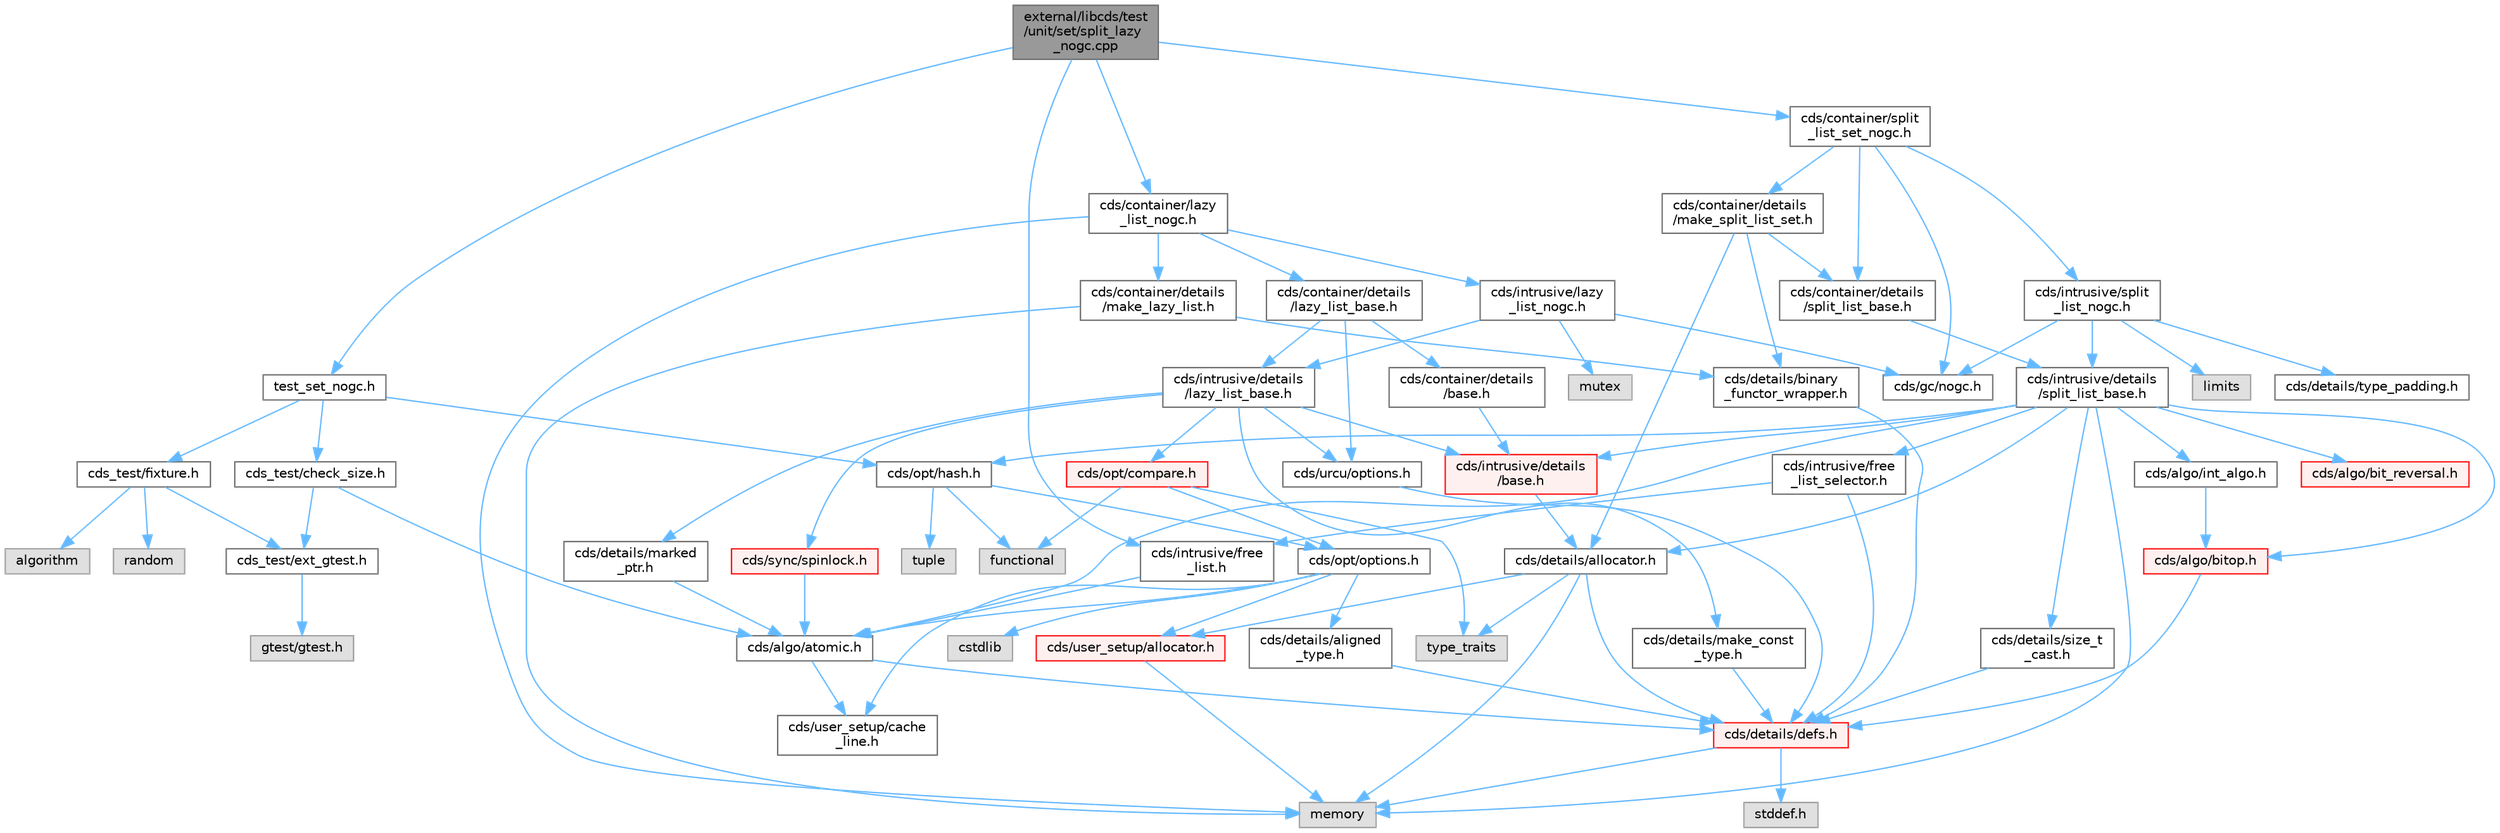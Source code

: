 digraph "external/libcds/test/unit/set/split_lazy_nogc.cpp"
{
 // LATEX_PDF_SIZE
  bgcolor="transparent";
  edge [fontname=Helvetica,fontsize=10,labelfontname=Helvetica,labelfontsize=10];
  node [fontname=Helvetica,fontsize=10,shape=box,height=0.2,width=0.4];
  Node1 [id="Node000001",label="external/libcds/test\l/unit/set/split_lazy\l_nogc.cpp",height=0.2,width=0.4,color="gray40", fillcolor="grey60", style="filled", fontcolor="black",tooltip=" "];
  Node1 -> Node2 [id="edge1_Node000001_Node000002",color="steelblue1",style="solid",tooltip=" "];
  Node2 [id="Node000002",label="test_set_nogc.h",height=0.2,width=0.4,color="grey40", fillcolor="white", style="filled",URL="$test__set__nogc_8h.html",tooltip=" "];
  Node2 -> Node3 [id="edge2_Node000002_Node000003",color="steelblue1",style="solid",tooltip=" "];
  Node3 [id="Node000003",label="cds_test/check_size.h",height=0.2,width=0.4,color="grey40", fillcolor="white", style="filled",URL="$check__size_8h.html",tooltip=" "];
  Node3 -> Node4 [id="edge3_Node000003_Node000004",color="steelblue1",style="solid",tooltip=" "];
  Node4 [id="Node000004",label="cds_test/ext_gtest.h",height=0.2,width=0.4,color="grey40", fillcolor="white", style="filled",URL="$ext__gtest_8h.html",tooltip=" "];
  Node4 -> Node5 [id="edge4_Node000004_Node000005",color="steelblue1",style="solid",tooltip=" "];
  Node5 [id="Node000005",label="gtest/gtest.h",height=0.2,width=0.4,color="grey60", fillcolor="#E0E0E0", style="filled",tooltip=" "];
  Node3 -> Node6 [id="edge5_Node000003_Node000006",color="steelblue1",style="solid",tooltip=" "];
  Node6 [id="Node000006",label="cds/algo/atomic.h",height=0.2,width=0.4,color="grey40", fillcolor="white", style="filled",URL="$external_2libcds_2cds_2algo_2atomic_8h.html",tooltip=" "];
  Node6 -> Node7 [id="edge6_Node000006_Node000007",color="steelblue1",style="solid",tooltip=" "];
  Node7 [id="Node000007",label="cds/details/defs.h",height=0.2,width=0.4,color="red", fillcolor="#FFF0F0", style="filled",URL="$details_2defs_8h.html",tooltip=" "];
  Node7 -> Node8 [id="edge7_Node000007_Node000008",color="steelblue1",style="solid",tooltip=" "];
  Node8 [id="Node000008",label="stddef.h",height=0.2,width=0.4,color="grey60", fillcolor="#E0E0E0", style="filled",tooltip=" "];
  Node7 -> Node15 [id="edge8_Node000007_Node000015",color="steelblue1",style="solid",tooltip=" "];
  Node15 [id="Node000015",label="memory",height=0.2,width=0.4,color="grey60", fillcolor="#E0E0E0", style="filled",tooltip=" "];
  Node6 -> Node20 [id="edge9_Node000006_Node000020",color="steelblue1",style="solid",tooltip=" "];
  Node20 [id="Node000020",label="cds/user_setup/cache\l_line.h",height=0.2,width=0.4,color="grey40", fillcolor="white", style="filled",URL="$cache__line_8h.html",tooltip="Cache-line size definition"];
  Node2 -> Node21 [id="edge10_Node000002_Node000021",color="steelblue1",style="solid",tooltip=" "];
  Node21 [id="Node000021",label="cds_test/fixture.h",height=0.2,width=0.4,color="grey40", fillcolor="white", style="filled",URL="$fixture_8h.html",tooltip=" "];
  Node21 -> Node4 [id="edge11_Node000021_Node000004",color="steelblue1",style="solid",tooltip=" "];
  Node21 -> Node22 [id="edge12_Node000021_Node000022",color="steelblue1",style="solid",tooltip=" "];
  Node22 [id="Node000022",label="algorithm",height=0.2,width=0.4,color="grey60", fillcolor="#E0E0E0", style="filled",tooltip=" "];
  Node21 -> Node23 [id="edge13_Node000021_Node000023",color="steelblue1",style="solid",tooltip=" "];
  Node23 [id="Node000023",label="random",height=0.2,width=0.4,color="grey60", fillcolor="#E0E0E0", style="filled",tooltip=" "];
  Node2 -> Node24 [id="edge14_Node000002_Node000024",color="steelblue1",style="solid",tooltip=" "];
  Node24 [id="Node000024",label="cds/opt/hash.h",height=0.2,width=0.4,color="grey40", fillcolor="white", style="filled",URL="$external_2libcds_2cds_2opt_2hash_8h.html",tooltip=" "];
  Node24 -> Node25 [id="edge15_Node000024_Node000025",color="steelblue1",style="solid",tooltip=" "];
  Node25 [id="Node000025",label="tuple",height=0.2,width=0.4,color="grey60", fillcolor="#E0E0E0", style="filled",tooltip=" "];
  Node24 -> Node26 [id="edge16_Node000024_Node000026",color="steelblue1",style="solid",tooltip=" "];
  Node26 [id="Node000026",label="functional",height=0.2,width=0.4,color="grey60", fillcolor="#E0E0E0", style="filled",tooltip=" "];
  Node24 -> Node27 [id="edge17_Node000024_Node000027",color="steelblue1",style="solid",tooltip=" "];
  Node27 [id="Node000027",label="cds/opt/options.h",height=0.2,width=0.4,color="grey40", fillcolor="white", style="filled",URL="$opt_2options_8h.html",tooltip=" "];
  Node27 -> Node28 [id="edge18_Node000027_Node000028",color="steelblue1",style="solid",tooltip=" "];
  Node28 [id="Node000028",label="cstdlib",height=0.2,width=0.4,color="grey60", fillcolor="#E0E0E0", style="filled",tooltip=" "];
  Node27 -> Node29 [id="edge19_Node000027_Node000029",color="steelblue1",style="solid",tooltip=" "];
  Node29 [id="Node000029",label="cds/details/aligned\l_type.h",height=0.2,width=0.4,color="grey40", fillcolor="white", style="filled",URL="$aligned__type_8h.html",tooltip=" "];
  Node29 -> Node7 [id="edge20_Node000029_Node000007",color="steelblue1",style="solid",tooltip=" "];
  Node27 -> Node30 [id="edge21_Node000027_Node000030",color="steelblue1",style="solid",tooltip=" "];
  Node30 [id="Node000030",label="cds/user_setup/allocator.h",height=0.2,width=0.4,color="red", fillcolor="#FFF0F0", style="filled",URL="$external_2libcds_2cds_2user__setup_2allocator_8h.html",tooltip="Default implementation of allocator classes."];
  Node30 -> Node15 [id="edge22_Node000030_Node000015",color="steelblue1",style="solid",tooltip=" "];
  Node27 -> Node20 [id="edge23_Node000027_Node000020",color="steelblue1",style="solid",tooltip=" "];
  Node27 -> Node6 [id="edge24_Node000027_Node000006",color="steelblue1",style="solid",tooltip=" "];
  Node1 -> Node45 [id="edge25_Node000001_Node000045",color="steelblue1",style="solid",tooltip=" "];
  Node45 [id="Node000045",label="cds/container/lazy\l_list_nogc.h",height=0.2,width=0.4,color="grey40", fillcolor="white", style="filled",URL="$container_2lazy__list__nogc_8h.html",tooltip=" "];
  Node45 -> Node15 [id="edge26_Node000045_Node000015",color="steelblue1",style="solid",tooltip=" "];
  Node45 -> Node46 [id="edge27_Node000045_Node000046",color="steelblue1",style="solid",tooltip=" "];
  Node46 [id="Node000046",label="cds/container/details\l/lazy_list_base.h",height=0.2,width=0.4,color="grey40", fillcolor="white", style="filled",URL="$container_2details_2lazy__list__base_8h.html",tooltip=" "];
  Node46 -> Node47 [id="edge28_Node000046_Node000047",color="steelblue1",style="solid",tooltip=" "];
  Node47 [id="Node000047",label="cds/container/details\l/base.h",height=0.2,width=0.4,color="grey40", fillcolor="white", style="filled",URL="$external_2libcds_2cds_2container_2details_2base_8h.html",tooltip=" "];
  Node47 -> Node48 [id="edge29_Node000047_Node000048",color="steelblue1",style="solid",tooltip=" "];
  Node48 [id="Node000048",label="cds/intrusive/details\l/base.h",height=0.2,width=0.4,color="red", fillcolor="#FFF0F0", style="filled",URL="$external_2libcds_2cds_2intrusive_2details_2base_8h.html",tooltip=" "];
  Node48 -> Node51 [id="edge30_Node000048_Node000051",color="steelblue1",style="solid",tooltip=" "];
  Node51 [id="Node000051",label="cds/details/allocator.h",height=0.2,width=0.4,color="grey40", fillcolor="white", style="filled",URL="$external_2libcds_2cds_2details_2allocator_8h.html",tooltip=" "];
  Node51 -> Node52 [id="edge31_Node000051_Node000052",color="steelblue1",style="solid",tooltip=" "];
  Node52 [id="Node000052",label="type_traits",height=0.2,width=0.4,color="grey60", fillcolor="#E0E0E0", style="filled",tooltip=" "];
  Node51 -> Node15 [id="edge32_Node000051_Node000015",color="steelblue1",style="solid",tooltip=" "];
  Node51 -> Node7 [id="edge33_Node000051_Node000007",color="steelblue1",style="solid",tooltip=" "];
  Node51 -> Node30 [id="edge34_Node000051_Node000030",color="steelblue1",style="solid",tooltip=" "];
  Node46 -> Node57 [id="edge35_Node000046_Node000057",color="steelblue1",style="solid",tooltip=" "];
  Node57 [id="Node000057",label="cds/intrusive/details\l/lazy_list_base.h",height=0.2,width=0.4,color="grey40", fillcolor="white", style="filled",URL="$intrusive_2details_2lazy__list__base_8h.html",tooltip=" "];
  Node57 -> Node48 [id="edge36_Node000057_Node000048",color="steelblue1",style="solid",tooltip=" "];
  Node57 -> Node58 [id="edge37_Node000057_Node000058",color="steelblue1",style="solid",tooltip=" "];
  Node58 [id="Node000058",label="cds/opt/compare.h",height=0.2,width=0.4,color="red", fillcolor="#FFF0F0", style="filled",URL="$external_2libcds_2cds_2opt_2compare_8h.html",tooltip=" "];
  Node58 -> Node52 [id="edge38_Node000058_Node000052",color="steelblue1",style="solid",tooltip=" "];
  Node58 -> Node26 [id="edge39_Node000058_Node000026",color="steelblue1",style="solid",tooltip=" "];
  Node58 -> Node27 [id="edge40_Node000058_Node000027",color="steelblue1",style="solid",tooltip=" "];
  Node57 -> Node59 [id="edge41_Node000057_Node000059",color="steelblue1",style="solid",tooltip=" "];
  Node59 [id="Node000059",label="cds/details/marked\l_ptr.h",height=0.2,width=0.4,color="grey40", fillcolor="white", style="filled",URL="$marked__ptr_8h.html",tooltip=" "];
  Node59 -> Node6 [id="edge42_Node000059_Node000006",color="steelblue1",style="solid",tooltip=" "];
  Node57 -> Node60 [id="edge43_Node000057_Node000060",color="steelblue1",style="solid",tooltip=" "];
  Node60 [id="Node000060",label="cds/details/make_const\l_type.h",height=0.2,width=0.4,color="grey40", fillcolor="white", style="filled",URL="$make__const__type_8h.html",tooltip=" "];
  Node60 -> Node7 [id="edge44_Node000060_Node000007",color="steelblue1",style="solid",tooltip=" "];
  Node57 -> Node61 [id="edge45_Node000057_Node000061",color="steelblue1",style="solid",tooltip=" "];
  Node61 [id="Node000061",label="cds/sync/spinlock.h",height=0.2,width=0.4,color="red", fillcolor="#FFF0F0", style="filled",URL="$sync_2spinlock_8h.html",tooltip=" "];
  Node61 -> Node6 [id="edge46_Node000061_Node000006",color="steelblue1",style="solid",tooltip=" "];
  Node57 -> Node65 [id="edge47_Node000057_Node000065",color="steelblue1",style="solid",tooltip=" "];
  Node65 [id="Node000065",label="cds/urcu/options.h",height=0.2,width=0.4,color="grey40", fillcolor="white", style="filled",URL="$urcu_2options_8h.html",tooltip=" "];
  Node65 -> Node7 [id="edge48_Node000065_Node000007",color="steelblue1",style="solid",tooltip=" "];
  Node46 -> Node65 [id="edge49_Node000046_Node000065",color="steelblue1",style="solid",tooltip=" "];
  Node45 -> Node66 [id="edge50_Node000045_Node000066",color="steelblue1",style="solid",tooltip=" "];
  Node66 [id="Node000066",label="cds/intrusive/lazy\l_list_nogc.h",height=0.2,width=0.4,color="grey40", fillcolor="white", style="filled",URL="$intrusive_2lazy__list__nogc_8h.html",tooltip=" "];
  Node66 -> Node67 [id="edge51_Node000066_Node000067",color="steelblue1",style="solid",tooltip=" "];
  Node67 [id="Node000067",label="mutex",height=0.2,width=0.4,color="grey60", fillcolor="#E0E0E0", style="filled",tooltip=" "];
  Node66 -> Node57 [id="edge52_Node000066_Node000057",color="steelblue1",style="solid",tooltip=" "];
  Node66 -> Node68 [id="edge53_Node000066_Node000068",color="steelblue1",style="solid",tooltip=" "];
  Node68 [id="Node000068",label="cds/gc/nogc.h",height=0.2,width=0.4,color="grey40", fillcolor="white", style="filled",URL="$nogc_8h.html",tooltip=" "];
  Node45 -> Node69 [id="edge54_Node000045_Node000069",color="steelblue1",style="solid",tooltip=" "];
  Node69 [id="Node000069",label="cds/container/details\l/make_lazy_list.h",height=0.2,width=0.4,color="grey40", fillcolor="white", style="filled",URL="$make__lazy__list_8h.html",tooltip=" "];
  Node69 -> Node70 [id="edge55_Node000069_Node000070",color="steelblue1",style="solid",tooltip=" "];
  Node70 [id="Node000070",label="cds/details/binary\l_functor_wrapper.h",height=0.2,width=0.4,color="grey40", fillcolor="white", style="filled",URL="$binary__functor__wrapper_8h.html",tooltip=" "];
  Node70 -> Node7 [id="edge56_Node000070_Node000007",color="steelblue1",style="solid",tooltip=" "];
  Node69 -> Node15 [id="edge57_Node000069_Node000015",color="steelblue1",style="solid",tooltip=" "];
  Node1 -> Node71 [id="edge58_Node000001_Node000071",color="steelblue1",style="solid",tooltip=" "];
  Node71 [id="Node000071",label="cds/container/split\l_list_set_nogc.h",height=0.2,width=0.4,color="grey40", fillcolor="white", style="filled",URL="$split__list__set__nogc_8h.html",tooltip=" "];
  Node71 -> Node72 [id="edge59_Node000071_Node000072",color="steelblue1",style="solid",tooltip=" "];
  Node72 [id="Node000072",label="cds/intrusive/split\l_list_nogc.h",height=0.2,width=0.4,color="grey40", fillcolor="white", style="filled",URL="$split__list__nogc_8h.html",tooltip=" "];
  Node72 -> Node73 [id="edge60_Node000072_Node000073",color="steelblue1",style="solid",tooltip=" "];
  Node73 [id="Node000073",label="limits",height=0.2,width=0.4,color="grey60", fillcolor="#E0E0E0", style="filled",tooltip=" "];
  Node72 -> Node74 [id="edge61_Node000072_Node000074",color="steelblue1",style="solid",tooltip=" "];
  Node74 [id="Node000074",label="cds/intrusive/details\l/split_list_base.h",height=0.2,width=0.4,color="grey40", fillcolor="white", style="filled",URL="$intrusive_2details_2split__list__base_8h.html",tooltip=" "];
  Node74 -> Node48 [id="edge62_Node000074_Node000048",color="steelblue1",style="solid",tooltip=" "];
  Node74 -> Node6 [id="edge63_Node000074_Node000006",color="steelblue1",style="solid",tooltip=" "];
  Node74 -> Node75 [id="edge64_Node000074_Node000075",color="steelblue1",style="solid",tooltip=" "];
  Node75 [id="Node000075",label="cds/algo/bit_reversal.h",height=0.2,width=0.4,color="red", fillcolor="#FFF0F0", style="filled",URL="$bit__reversal_8h.html",tooltip=" "];
  Node74 -> Node51 [id="edge65_Node000074_Node000051",color="steelblue1",style="solid",tooltip=" "];
  Node74 -> Node35 [id="edge66_Node000074_Node000035",color="steelblue1",style="solid",tooltip=" "];
  Node35 [id="Node000035",label="cds/algo/int_algo.h",height=0.2,width=0.4,color="grey40", fillcolor="white", style="filled",URL="$int__algo_8h.html",tooltip=" "];
  Node35 -> Node36 [id="edge67_Node000035_Node000036",color="steelblue1",style="solid",tooltip=" "];
  Node36 [id="Node000036",label="cds/algo/bitop.h",height=0.2,width=0.4,color="red", fillcolor="#FFF0F0", style="filled",URL="$algo_2bitop_8h.html",tooltip=" "];
  Node36 -> Node7 [id="edge68_Node000036_Node000007",color="steelblue1",style="solid",tooltip=" "];
  Node74 -> Node36 [id="edge69_Node000074_Node000036",color="steelblue1",style="solid",tooltip=" "];
  Node74 -> Node24 [id="edge70_Node000074_Node000024",color="steelblue1",style="solid",tooltip=" "];
  Node74 -> Node77 [id="edge71_Node000074_Node000077",color="steelblue1",style="solid",tooltip=" "];
  Node77 [id="Node000077",label="cds/intrusive/free\l_list_selector.h",height=0.2,width=0.4,color="grey40", fillcolor="white", style="filled",URL="$free__list__selector_8h.html",tooltip=" "];
  Node77 -> Node7 [id="edge72_Node000077_Node000007",color="steelblue1",style="solid",tooltip=" "];
  Node77 -> Node78 [id="edge73_Node000077_Node000078",color="steelblue1",style="solid",tooltip=" "];
  Node78 [id="Node000078",label="cds/intrusive/free\l_list.h",height=0.2,width=0.4,color="grey40", fillcolor="white", style="filled",URL="$free__list_8h.html",tooltip=" "];
  Node78 -> Node6 [id="edge74_Node000078_Node000006",color="steelblue1",style="solid",tooltip=" "];
  Node74 -> Node79 [id="edge75_Node000074_Node000079",color="steelblue1",style="solid",tooltip=" "];
  Node79 [id="Node000079",label="cds/details/size_t\l_cast.h",height=0.2,width=0.4,color="grey40", fillcolor="white", style="filled",URL="$size__t__cast_8h.html",tooltip=" "];
  Node79 -> Node7 [id="edge76_Node000079_Node000007",color="steelblue1",style="solid",tooltip=" "];
  Node74 -> Node15 [id="edge77_Node000074_Node000015",color="steelblue1",style="solid",tooltip=" "];
  Node72 -> Node68 [id="edge78_Node000072_Node000068",color="steelblue1",style="solid",tooltip=" "];
  Node72 -> Node80 [id="edge79_Node000072_Node000080",color="steelblue1",style="solid",tooltip=" "];
  Node80 [id="Node000080",label="cds/details/type_padding.h",height=0.2,width=0.4,color="grey40", fillcolor="white", style="filled",URL="$type__padding_8h.html",tooltip=" "];
  Node71 -> Node81 [id="edge80_Node000071_Node000081",color="steelblue1",style="solid",tooltip=" "];
  Node81 [id="Node000081",label="cds/container/details\l/split_list_base.h",height=0.2,width=0.4,color="grey40", fillcolor="white", style="filled",URL="$container_2details_2split__list__base_8h.html",tooltip=" "];
  Node81 -> Node74 [id="edge81_Node000081_Node000074",color="steelblue1",style="solid",tooltip=" "];
  Node71 -> Node68 [id="edge82_Node000071_Node000068",color="steelblue1",style="solid",tooltip=" "];
  Node71 -> Node82 [id="edge83_Node000071_Node000082",color="steelblue1",style="solid",tooltip=" "];
  Node82 [id="Node000082",label="cds/container/details\l/make_split_list_set.h",height=0.2,width=0.4,color="grey40", fillcolor="white", style="filled",URL="$make__split__list__set_8h.html",tooltip=" "];
  Node82 -> Node81 [id="edge84_Node000082_Node000081",color="steelblue1",style="solid",tooltip=" "];
  Node82 -> Node51 [id="edge85_Node000082_Node000051",color="steelblue1",style="solid",tooltip=" "];
  Node82 -> Node70 [id="edge86_Node000082_Node000070",color="steelblue1",style="solid",tooltip=" "];
  Node1 -> Node78 [id="edge87_Node000001_Node000078",color="steelblue1",style="solid",tooltip=" "];
}
